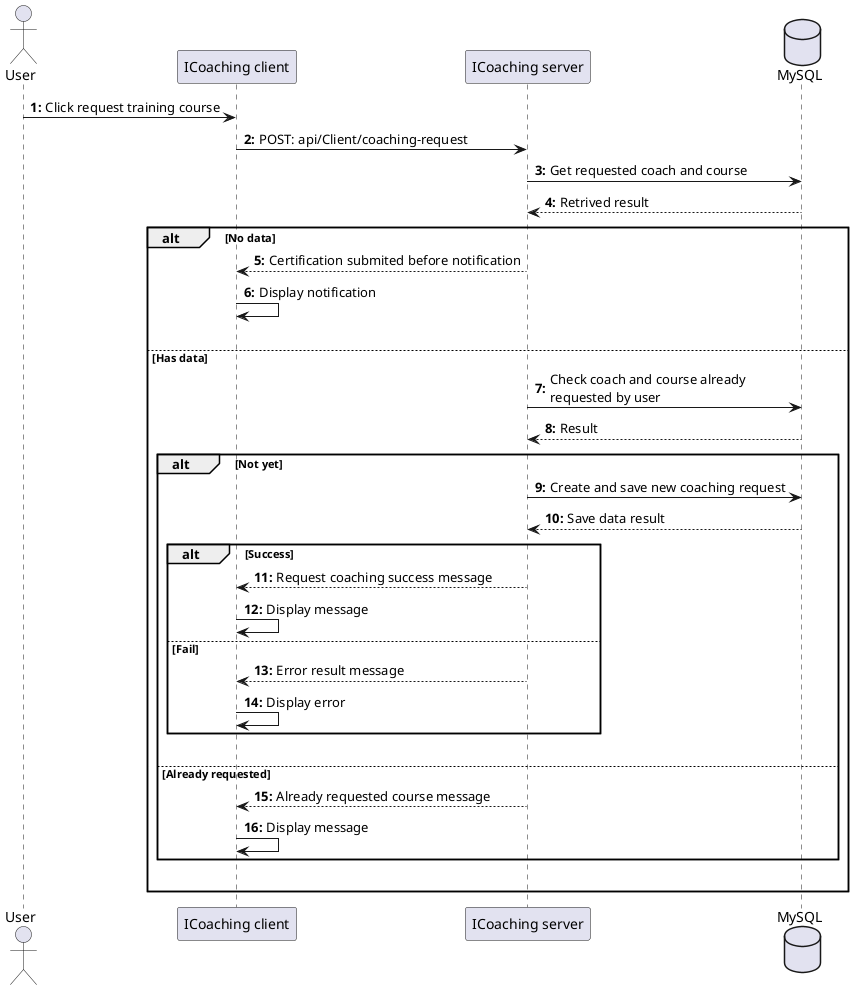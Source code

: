 @startuml RequestCoaching
actor User as user
participant "ICoaching client" as client
participant "ICoaching server" as server 
database "MySQL" as db

autonumber "<b>0:"

user -> client : Click request training course
client -> server : POST: api/Client/coaching-request
server -> db : Get requested coach and course 
db --> server : Retrived result

alt No data
    server --> client : Certification submited before notification
    client -> client : Display notification 
    |||
else Has data
    server -> db : Check coach and course already\nrequested by user
    db --> server : Result

    alt Not yet
        server -> db : Create and save new coaching request
        db --> server : Save data result
        alt Success
            server --> client : Request coaching success message
            client -> client : Display message
        else Fail
            server --> client : Error result message
            client -> client : Display error
        end
        |||
    else Already requested
        server --> client : Already requested course message
        client -> client : Display message
    end

    |||
end 
@enduml